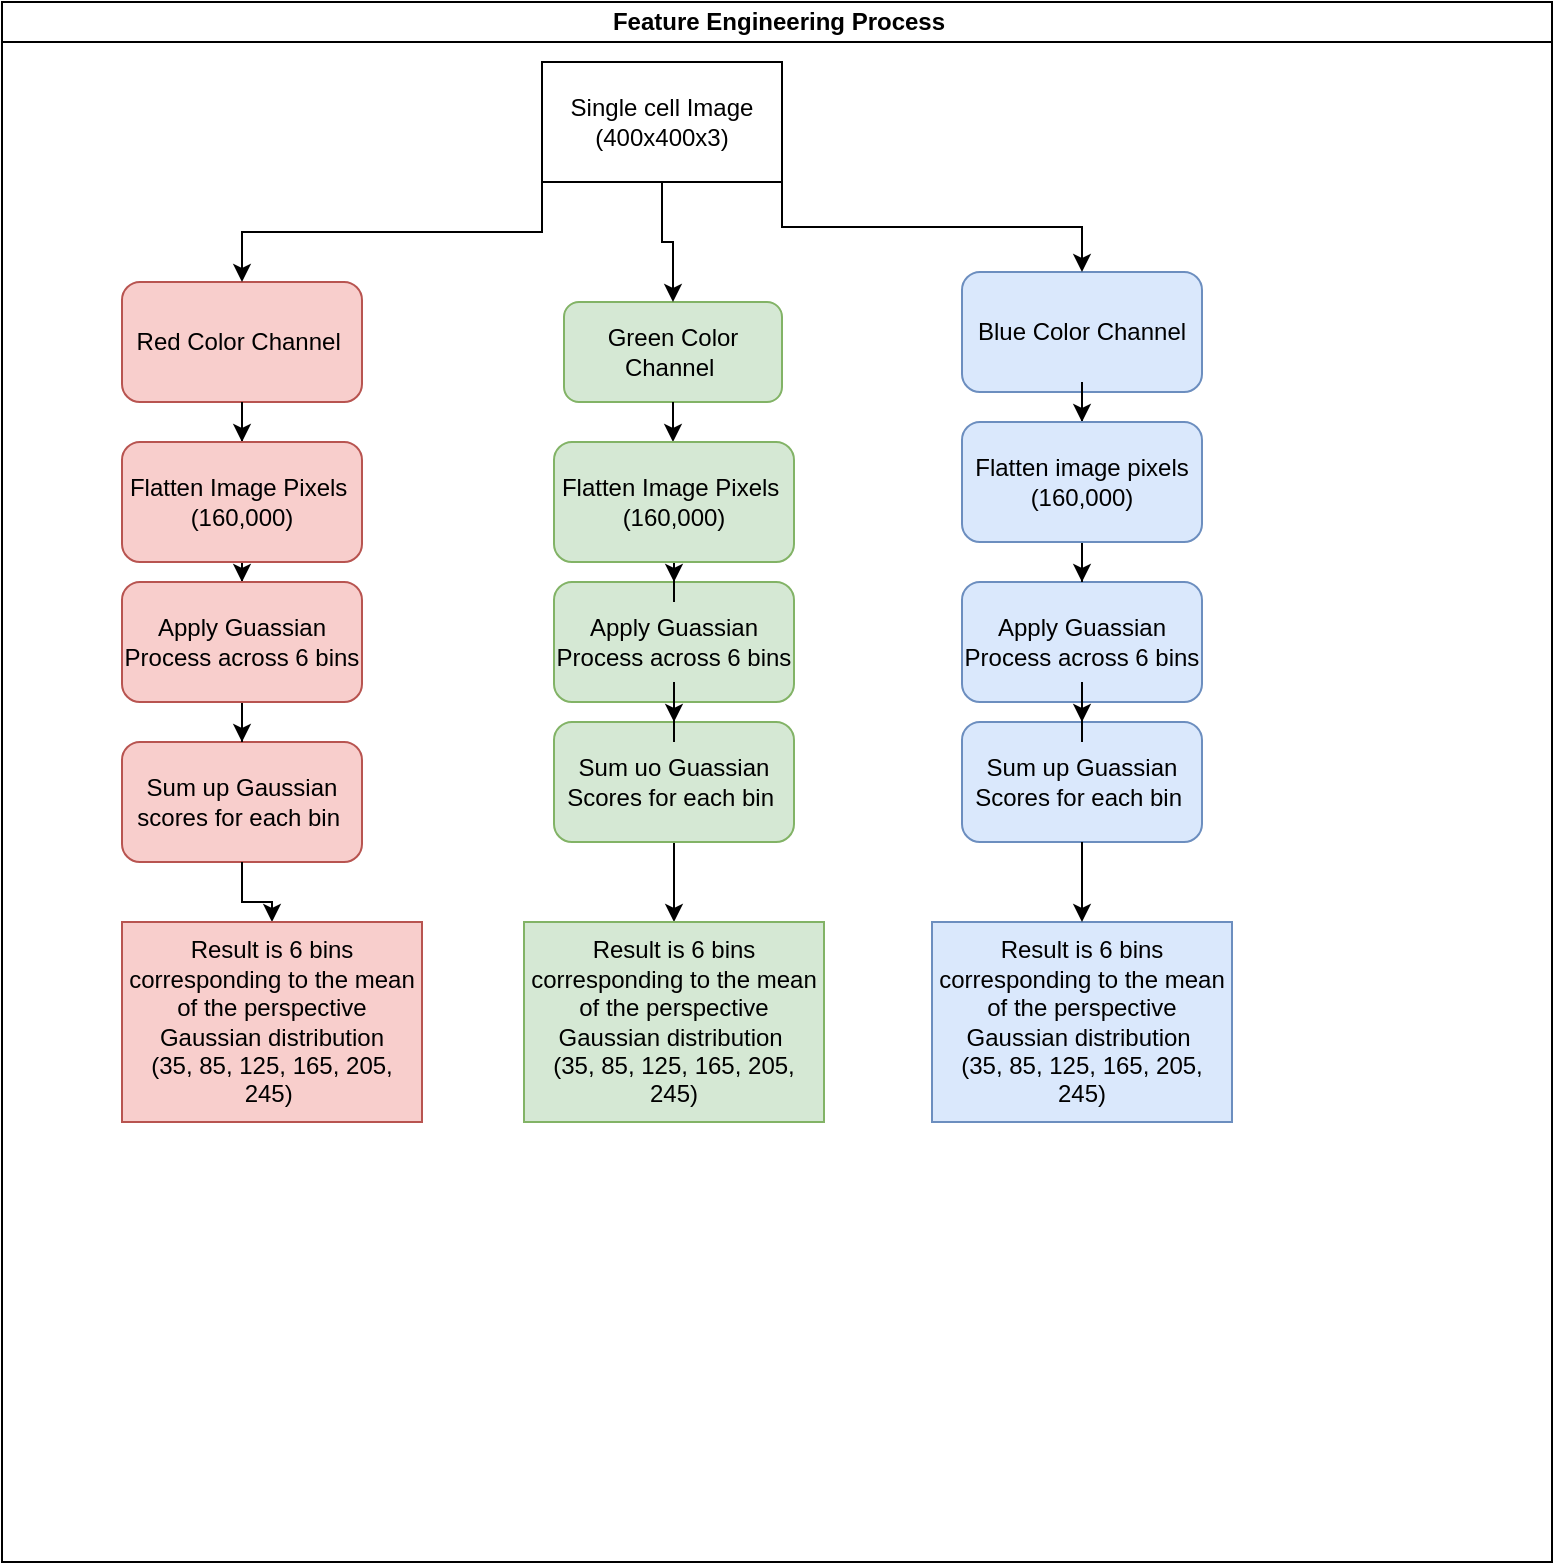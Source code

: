 <mxfile version="14.4.3" type="device"><diagram id="prtHgNgQTEPvFCAcTncT" name="Page-1"><mxGraphModel dx="942" dy="618" grid="1" gridSize="10" guides="1" tooltips="1" connect="1" arrows="1" fold="1" page="1" pageScale="1" pageWidth="827" pageHeight="1169" math="0" shadow="0"><root><mxCell id="0"/><mxCell id="1" parent="0"/><mxCell id="dNxyNK7c78bLwvsdeMH5-11" value="Feature Engineering Process&lt;br&gt;" style="swimlane;html=1;startSize=20;horizontal=1;containerType=tree;glass=0;" parent="1" vertex="1"><mxGeometry x="70" y="10" width="775" height="780" as="geometry"/></mxCell><mxCell id="IlG1kB9zd-2wxZdetlJm-1" value="Single cell Image (400x400x3)" style="rounded=0;whiteSpace=wrap;html=1;" vertex="1" parent="dNxyNK7c78bLwvsdeMH5-11"><mxGeometry x="270" y="30" width="120" height="60" as="geometry"/></mxCell><mxCell id="IlG1kB9zd-2wxZdetlJm-27" value="Red Color Channel&amp;nbsp;" style="rounded=1;whiteSpace=wrap;html=1;fillColor=#f8cecc;strokeColor=#b85450;" vertex="1" parent="dNxyNK7c78bLwvsdeMH5-11"><mxGeometry x="60" y="140" width="120" height="60" as="geometry"/></mxCell><mxCell id="IlG1kB9zd-2wxZdetlJm-26" style="edgeStyle=orthogonalEdgeStyle;rounded=0;orthogonalLoop=1;jettySize=auto;html=1;exitX=0;exitY=1;exitDx=0;exitDy=0;" edge="1" parent="dNxyNK7c78bLwvsdeMH5-11" source="IlG1kB9zd-2wxZdetlJm-1" target="IlG1kB9zd-2wxZdetlJm-27"><mxGeometry relative="1" as="geometry"><mxPoint x="241" y="140" as="targetPoint"/></mxGeometry></mxCell><mxCell id="IlG1kB9zd-2wxZdetlJm-29" value="Blue Color Channel" style="rounded=1;whiteSpace=wrap;html=1;fillColor=#dae8fc;strokeColor=#6c8ebf;" vertex="1" parent="dNxyNK7c78bLwvsdeMH5-11"><mxGeometry x="480" y="135" width="120" height="60" as="geometry"/></mxCell><mxCell id="IlG1kB9zd-2wxZdetlJm-28" style="edgeStyle=orthogonalEdgeStyle;rounded=0;orthogonalLoop=1;jettySize=auto;html=1;exitX=1;exitY=1;exitDx=0;exitDy=0;" edge="1" parent="dNxyNK7c78bLwvsdeMH5-11" source="IlG1kB9zd-2wxZdetlJm-1" target="IlG1kB9zd-2wxZdetlJm-29"><mxGeometry relative="1" as="geometry"><mxPoint x="421" y="140" as="targetPoint"/></mxGeometry></mxCell><mxCell id="IlG1kB9zd-2wxZdetlJm-31" value="Green Color Channel&amp;nbsp;" style="rounded=1;whiteSpace=wrap;html=1;fillColor=#d5e8d4;strokeColor=#82b366;" vertex="1" parent="dNxyNK7c78bLwvsdeMH5-11"><mxGeometry x="281" y="150" width="109" height="50" as="geometry"/></mxCell><mxCell id="IlG1kB9zd-2wxZdetlJm-30" style="edgeStyle=orthogonalEdgeStyle;rounded=0;orthogonalLoop=1;jettySize=auto;html=1;exitX=0.5;exitY=1;exitDx=0;exitDy=0;" edge="1" parent="dNxyNK7c78bLwvsdeMH5-11" source="IlG1kB9zd-2wxZdetlJm-1" target="IlG1kB9zd-2wxZdetlJm-31"><mxGeometry relative="1" as="geometry"><mxPoint x="361" y="140" as="targetPoint"/></mxGeometry></mxCell><mxCell id="IlG1kB9zd-2wxZdetlJm-43" value="Apply Guassian Process across 6 bins" style="rounded=1;whiteSpace=wrap;html=1;fillColor=#d5e8d4;strokeColor=#82b366;" vertex="1" parent="dNxyNK7c78bLwvsdeMH5-11"><mxGeometry x="276" y="290" width="120" height="60" as="geometry"/></mxCell><mxCell id="IlG1kB9zd-2wxZdetlJm-45" value="Apply Guassian Process across 6 bins" style="rounded=1;whiteSpace=wrap;html=1;fillColor=#dae8fc;strokeColor=#6c8ebf;" vertex="1" parent="dNxyNK7c78bLwvsdeMH5-11"><mxGeometry x="480" y="290" width="120" height="60" as="geometry"/></mxCell><mxCell id="IlG1kB9zd-2wxZdetlJm-47" value="Sum up Gaussian scores for each bin&amp;nbsp;" style="rounded=1;whiteSpace=wrap;html=1;fillColor=#f8cecc;strokeColor=#b85450;" vertex="1" parent="dNxyNK7c78bLwvsdeMH5-11"><mxGeometry x="60" y="370" width="120" height="60" as="geometry"/></mxCell><mxCell id="IlG1kB9zd-2wxZdetlJm-63" style="edgeStyle=orthogonalEdgeStyle;rounded=0;orthogonalLoop=1;jettySize=auto;html=1;exitX=0.5;exitY=1;exitDx=0;exitDy=0;entryX=0.5;entryY=0;entryDx=0;entryDy=0;" edge="1" parent="dNxyNK7c78bLwvsdeMH5-11" source="IlG1kB9zd-2wxZdetlJm-51" target="IlG1kB9zd-2wxZdetlJm-62"><mxGeometry relative="1" as="geometry"/></mxCell><mxCell id="IlG1kB9zd-2wxZdetlJm-51" value="Sum uo Guassian Scores for each bin&amp;nbsp;" style="rounded=1;whiteSpace=wrap;html=1;fillColor=#d5e8d4;strokeColor=#82b366;" vertex="1" parent="dNxyNK7c78bLwvsdeMH5-11"><mxGeometry x="276" y="360" width="120" height="60" as="geometry"/></mxCell><mxCell id="IlG1kB9zd-2wxZdetlJm-50" style="edgeStyle=orthogonalEdgeStyle;rounded=0;orthogonalLoop=1;jettySize=auto;html=1;exitX=0.5;exitY=1;exitDx=0;exitDy=0;" edge="1" parent="dNxyNK7c78bLwvsdeMH5-11" source="IlG1kB9zd-2wxZdetlJm-43" target="IlG1kB9zd-2wxZdetlJm-51"><mxGeometry relative="1" as="geometry"><mxPoint x="336" y="380" as="targetPoint"/></mxGeometry></mxCell><mxCell id="IlG1kB9zd-2wxZdetlJm-53" value="Sum up Guassian Scores for each bin&amp;nbsp;" style="rounded=1;whiteSpace=wrap;html=1;fillColor=#dae8fc;strokeColor=#6c8ebf;" vertex="1" parent="dNxyNK7c78bLwvsdeMH5-11"><mxGeometry x="480" y="360" width="120" height="60" as="geometry"/></mxCell><mxCell id="IlG1kB9zd-2wxZdetlJm-52" style="edgeStyle=orthogonalEdgeStyle;rounded=0;orthogonalLoop=1;jettySize=auto;html=1;exitX=0.5;exitY=1;exitDx=0;exitDy=0;" edge="1" parent="dNxyNK7c78bLwvsdeMH5-11" source="IlG1kB9zd-2wxZdetlJm-45" target="IlG1kB9zd-2wxZdetlJm-53"><mxGeometry relative="1" as="geometry"><mxPoint x="540" y="370" as="targetPoint"/></mxGeometry></mxCell><mxCell id="IlG1kB9zd-2wxZdetlJm-62" value="Result is 6 bins corresponding to the mean of the perspective Gaussian distribution&amp;nbsp;&lt;br&gt;(35, 85, 125, 165, 205, 245)" style="rounded=0;whiteSpace=wrap;html=1;fillColor=#d5e8d4;strokeColor=#82b366;" vertex="1" parent="dNxyNK7c78bLwvsdeMH5-11"><mxGeometry x="261" y="460" width="150" height="100" as="geometry"/></mxCell><mxCell id="IlG1kB9zd-2wxZdetlJm-84" value="Result is 6 bins corresponding to the mean of the perspective Gaussian distribution&amp;nbsp;&lt;br&gt;(35, 85, 125, 165, 205, 245)" style="rounded=0;whiteSpace=wrap;html=1;fillColor=#dae8fc;strokeColor=#6c8ebf;" vertex="1" parent="dNxyNK7c78bLwvsdeMH5-11"><mxGeometry x="465" y="460" width="150" height="100" as="geometry"/></mxCell><mxCell id="IlG1kB9zd-2wxZdetlJm-83" style="edgeStyle=orthogonalEdgeStyle;rounded=0;orthogonalLoop=1;jettySize=auto;html=1;exitX=0.5;exitY=1;exitDx=0;exitDy=0;entryX=0.5;entryY=0;entryDx=0;entryDy=0;" edge="1" parent="dNxyNK7c78bLwvsdeMH5-11" source="IlG1kB9zd-2wxZdetlJm-53" target="IlG1kB9zd-2wxZdetlJm-84"><mxGeometry relative="1" as="geometry"><mxPoint x="540" y="450" as="targetPoint"/></mxGeometry></mxCell><mxCell id="IlG1kB9zd-2wxZdetlJm-33" style="edgeStyle=orthogonalEdgeStyle;rounded=0;orthogonalLoop=1;jettySize=auto;html=1;exitX=0.5;exitY=1;exitDx=0;exitDy=0;" edge="1" parent="1" source="IlG1kB9zd-2wxZdetlJm-27" target="IlG1kB9zd-2wxZdetlJm-38"><mxGeometry relative="1" as="geometry"><mxPoint x="190" y="260" as="targetPoint"/></mxGeometry></mxCell><mxCell id="IlG1kB9zd-2wxZdetlJm-34" style="edgeStyle=orthogonalEdgeStyle;rounded=0;orthogonalLoop=1;jettySize=auto;html=1;exitX=0.5;exitY=1;exitDx=0;exitDy=0;" edge="1" parent="1" source="IlG1kB9zd-2wxZdetlJm-31" target="IlG1kB9zd-2wxZdetlJm-37"><mxGeometry relative="1" as="geometry"><mxPoint x="406" y="260" as="targetPoint"/></mxGeometry></mxCell><mxCell id="IlG1kB9zd-2wxZdetlJm-35" style="edgeStyle=orthogonalEdgeStyle;rounded=0;orthogonalLoop=1;jettySize=auto;html=1;exitX=0.5;exitY=1;exitDx=0;exitDy=0;" edge="1" parent="1" source="IlG1kB9zd-2wxZdetlJm-29" target="IlG1kB9zd-2wxZdetlJm-36"><mxGeometry relative="1" as="geometry"><mxPoint x="610" y="250" as="targetPoint"/></mxGeometry></mxCell><mxCell id="IlG1kB9zd-2wxZdetlJm-44" style="edgeStyle=orthogonalEdgeStyle;rounded=0;orthogonalLoop=1;jettySize=auto;html=1;exitX=0.5;exitY=1;exitDx=0;exitDy=0;" edge="1" parent="1" source="IlG1kB9zd-2wxZdetlJm-36" target="IlG1kB9zd-2wxZdetlJm-45"><mxGeometry relative="1" as="geometry"><mxPoint x="610" y="310" as="targetPoint"/></mxGeometry></mxCell><mxCell id="IlG1kB9zd-2wxZdetlJm-36" value="Flatten image pixels&lt;br&gt;(160,000)" style="rounded=1;whiteSpace=wrap;html=1;fillColor=#dae8fc;strokeColor=#6c8ebf;" vertex="1" parent="1"><mxGeometry x="550" y="220" width="120" height="60" as="geometry"/></mxCell><mxCell id="IlG1kB9zd-2wxZdetlJm-41" style="edgeStyle=orthogonalEdgeStyle;rounded=0;orthogonalLoop=1;jettySize=auto;html=1;exitX=0.5;exitY=1;exitDx=0;exitDy=0;" edge="1" parent="1" source="IlG1kB9zd-2wxZdetlJm-37" target="IlG1kB9zd-2wxZdetlJm-43"><mxGeometry relative="1" as="geometry"><mxPoint x="406" y="320" as="targetPoint"/></mxGeometry></mxCell><mxCell id="IlG1kB9zd-2wxZdetlJm-37" value="Flatten Image Pixels&amp;nbsp;&lt;br&gt;(160,000)" style="rounded=1;whiteSpace=wrap;html=1;fillColor=#d5e8d4;strokeColor=#82b366;" vertex="1" parent="1"><mxGeometry x="346" y="230" width="120" height="60" as="geometry"/></mxCell><mxCell id="IlG1kB9zd-2wxZdetlJm-39" style="edgeStyle=orthogonalEdgeStyle;rounded=0;orthogonalLoop=1;jettySize=auto;html=1;exitX=0.5;exitY=1;exitDx=0;exitDy=0;" edge="1" parent="1" source="IlG1kB9zd-2wxZdetlJm-38" target="IlG1kB9zd-2wxZdetlJm-40"><mxGeometry relative="1" as="geometry"><mxPoint x="190" y="330" as="targetPoint"/></mxGeometry></mxCell><mxCell id="IlG1kB9zd-2wxZdetlJm-38" value="Flatten Image Pixels&amp;nbsp;&lt;br&gt;(160,000)" style="rounded=1;whiteSpace=wrap;html=1;fillColor=#f8cecc;strokeColor=#b85450;" vertex="1" parent="1"><mxGeometry x="130" y="230" width="120" height="60" as="geometry"/></mxCell><mxCell id="IlG1kB9zd-2wxZdetlJm-46" style="edgeStyle=orthogonalEdgeStyle;rounded=0;orthogonalLoop=1;jettySize=auto;html=1;" edge="1" parent="1" source="IlG1kB9zd-2wxZdetlJm-40" target="IlG1kB9zd-2wxZdetlJm-47"><mxGeometry relative="1" as="geometry"><mxPoint x="190" y="390" as="targetPoint"/></mxGeometry></mxCell><mxCell id="IlG1kB9zd-2wxZdetlJm-40" value="Apply Guassian Process across 6 bins" style="rounded=1;whiteSpace=wrap;html=1;fillColor=#f8cecc;strokeColor=#b85450;" vertex="1" parent="1"><mxGeometry x="130" y="300" width="120" height="60" as="geometry"/></mxCell><mxCell id="IlG1kB9zd-2wxZdetlJm-56" style="edgeStyle=orthogonalEdgeStyle;rounded=0;orthogonalLoop=1;jettySize=auto;html=1;exitX=0.5;exitY=1;exitDx=0;exitDy=0;" edge="1" parent="1" source="IlG1kB9zd-2wxZdetlJm-47" target="IlG1kB9zd-2wxZdetlJm-57"><mxGeometry relative="1" as="geometry"><mxPoint x="190" y="500" as="targetPoint"/></mxGeometry></mxCell><mxCell id="IlG1kB9zd-2wxZdetlJm-57" value="Result is 6 bins corresponding to the mean of the perspective Gaussian distribution&lt;br&gt;(35, 85, 125, 165, 205, 245)&amp;nbsp;" style="rounded=0;whiteSpace=wrap;html=1;fillColor=#f8cecc;strokeColor=#b85450;" vertex="1" parent="1"><mxGeometry x="130" y="470" width="150" height="100" as="geometry"/></mxCell></root></mxGraphModel></diagram></mxfile>